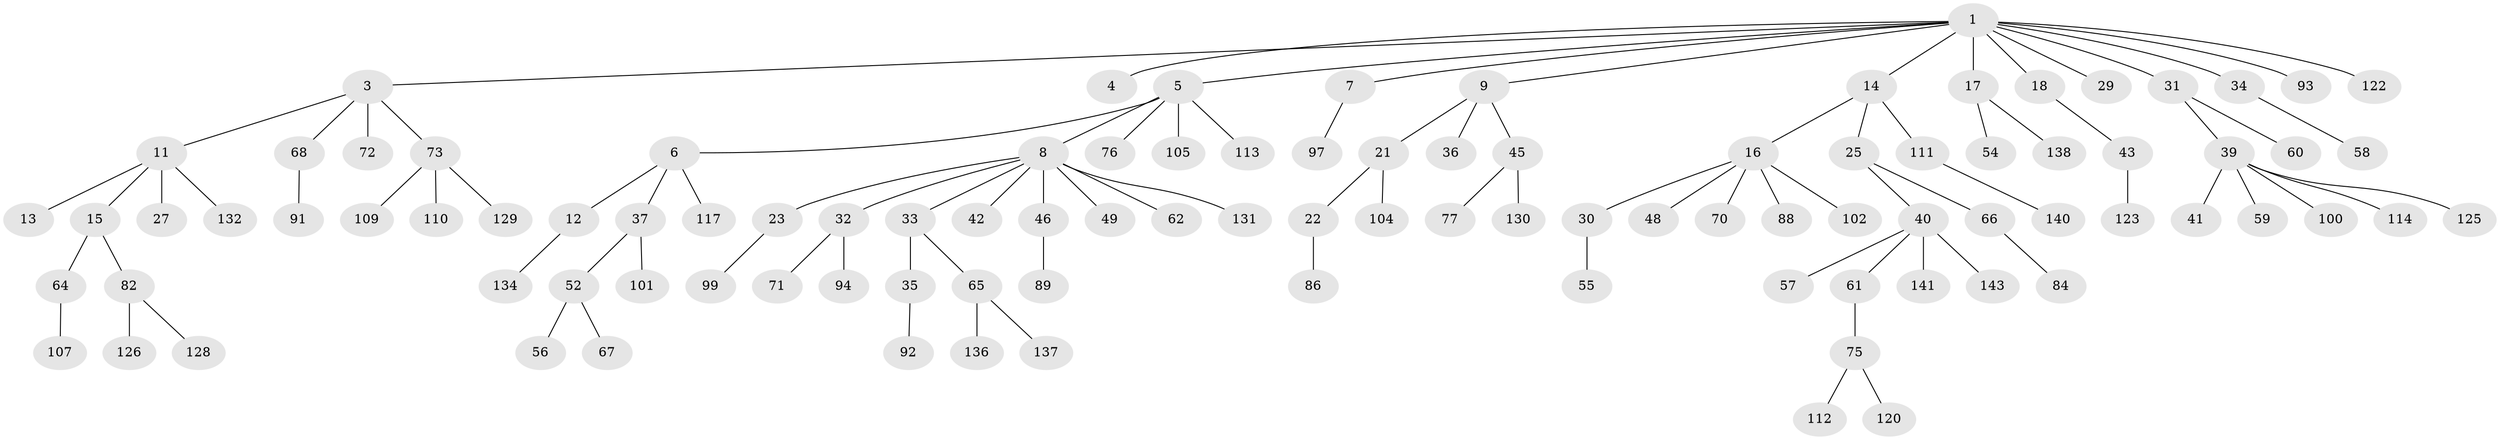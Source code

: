 // original degree distribution, {8: 0.006993006993006993, 7: 0.013986013986013986, 5: 0.02097902097902098, 1: 0.5384615384615384, 4: 0.06293706293706294, 3: 0.16783216783216784, 2: 0.17482517482517482, 6: 0.013986013986013986}
// Generated by graph-tools (version 1.1) at 2025/11/02/27/25 16:11:25]
// undirected, 102 vertices, 101 edges
graph export_dot {
graph [start="1"]
  node [color=gray90,style=filled];
  1 [super="+2"];
  3;
  4;
  5 [super="+10"];
  6 [super="+85"];
  7 [super="+53"];
  8 [super="+20"];
  9 [super="+19"];
  11 [super="+38"];
  12;
  13;
  14;
  15;
  16 [super="+24"];
  17 [super="+118"];
  18 [super="+26"];
  21 [super="+28"];
  22 [super="+47"];
  23;
  25;
  27 [super="+78"];
  29 [super="+96"];
  30;
  31 [super="+80"];
  32 [super="+63"];
  33;
  34 [super="+69"];
  35 [super="+116"];
  36;
  37;
  39 [super="+44"];
  40 [super="+50"];
  41;
  42;
  43 [super="+51"];
  45 [super="+90"];
  46;
  48;
  49;
  52 [super="+79"];
  54;
  55;
  56 [super="+133"];
  57;
  58;
  59 [super="+121"];
  60;
  61 [super="+74"];
  62 [super="+81"];
  64 [super="+103"];
  65 [super="+135"];
  66 [super="+87"];
  67;
  68 [super="+106"];
  70;
  71;
  72;
  73 [super="+98"];
  75 [super="+83"];
  76;
  77 [super="+139"];
  82 [super="+124"];
  84 [super="+127"];
  86 [super="+95"];
  88;
  89 [super="+142"];
  91;
  92;
  93;
  94;
  97;
  99 [super="+119"];
  100;
  101;
  102 [super="+108"];
  104;
  105;
  107;
  109;
  110;
  111 [super="+115"];
  112;
  113;
  114;
  117;
  120;
  122;
  123;
  125;
  126;
  128;
  129;
  130;
  131;
  132;
  134;
  136;
  137;
  138;
  140;
  141;
  143;
  1 -- 7;
  1 -- 14;
  1 -- 18;
  1 -- 29;
  1 -- 34;
  1 -- 93;
  1 -- 122;
  1 -- 17;
  1 -- 3;
  1 -- 4;
  1 -- 5;
  1 -- 9;
  1 -- 31;
  3 -- 11;
  3 -- 68;
  3 -- 72;
  3 -- 73;
  5 -- 6;
  5 -- 8;
  5 -- 113;
  5 -- 105;
  5 -- 76;
  6 -- 12;
  6 -- 37;
  6 -- 117;
  7 -- 97;
  8 -- 42;
  8 -- 62;
  8 -- 32;
  8 -- 33;
  8 -- 49;
  8 -- 131;
  8 -- 23;
  8 -- 46;
  9 -- 21;
  9 -- 36;
  9 -- 45;
  11 -- 13;
  11 -- 15;
  11 -- 27;
  11 -- 132;
  12 -- 134;
  14 -- 16;
  14 -- 25;
  14 -- 111;
  15 -- 64;
  15 -- 82;
  16 -- 30;
  16 -- 70;
  16 -- 88;
  16 -- 102;
  16 -- 48;
  17 -- 54;
  17 -- 138;
  18 -- 43;
  21 -- 22;
  21 -- 104;
  22 -- 86;
  23 -- 99;
  25 -- 40;
  25 -- 66;
  30 -- 55;
  31 -- 39;
  31 -- 60;
  32 -- 71;
  32 -- 94;
  33 -- 35;
  33 -- 65;
  34 -- 58;
  35 -- 92;
  37 -- 52;
  37 -- 101;
  39 -- 41;
  39 -- 59;
  39 -- 100;
  39 -- 114;
  39 -- 125;
  40 -- 141;
  40 -- 57;
  40 -- 61;
  40 -- 143;
  43 -- 123;
  45 -- 77;
  45 -- 130;
  46 -- 89;
  52 -- 56;
  52 -- 67;
  61 -- 75;
  64 -- 107;
  65 -- 136;
  65 -- 137;
  66 -- 84;
  68 -- 91;
  73 -- 110;
  73 -- 129;
  73 -- 109;
  75 -- 112;
  75 -- 120;
  82 -- 128;
  82 -- 126;
  111 -- 140;
}
